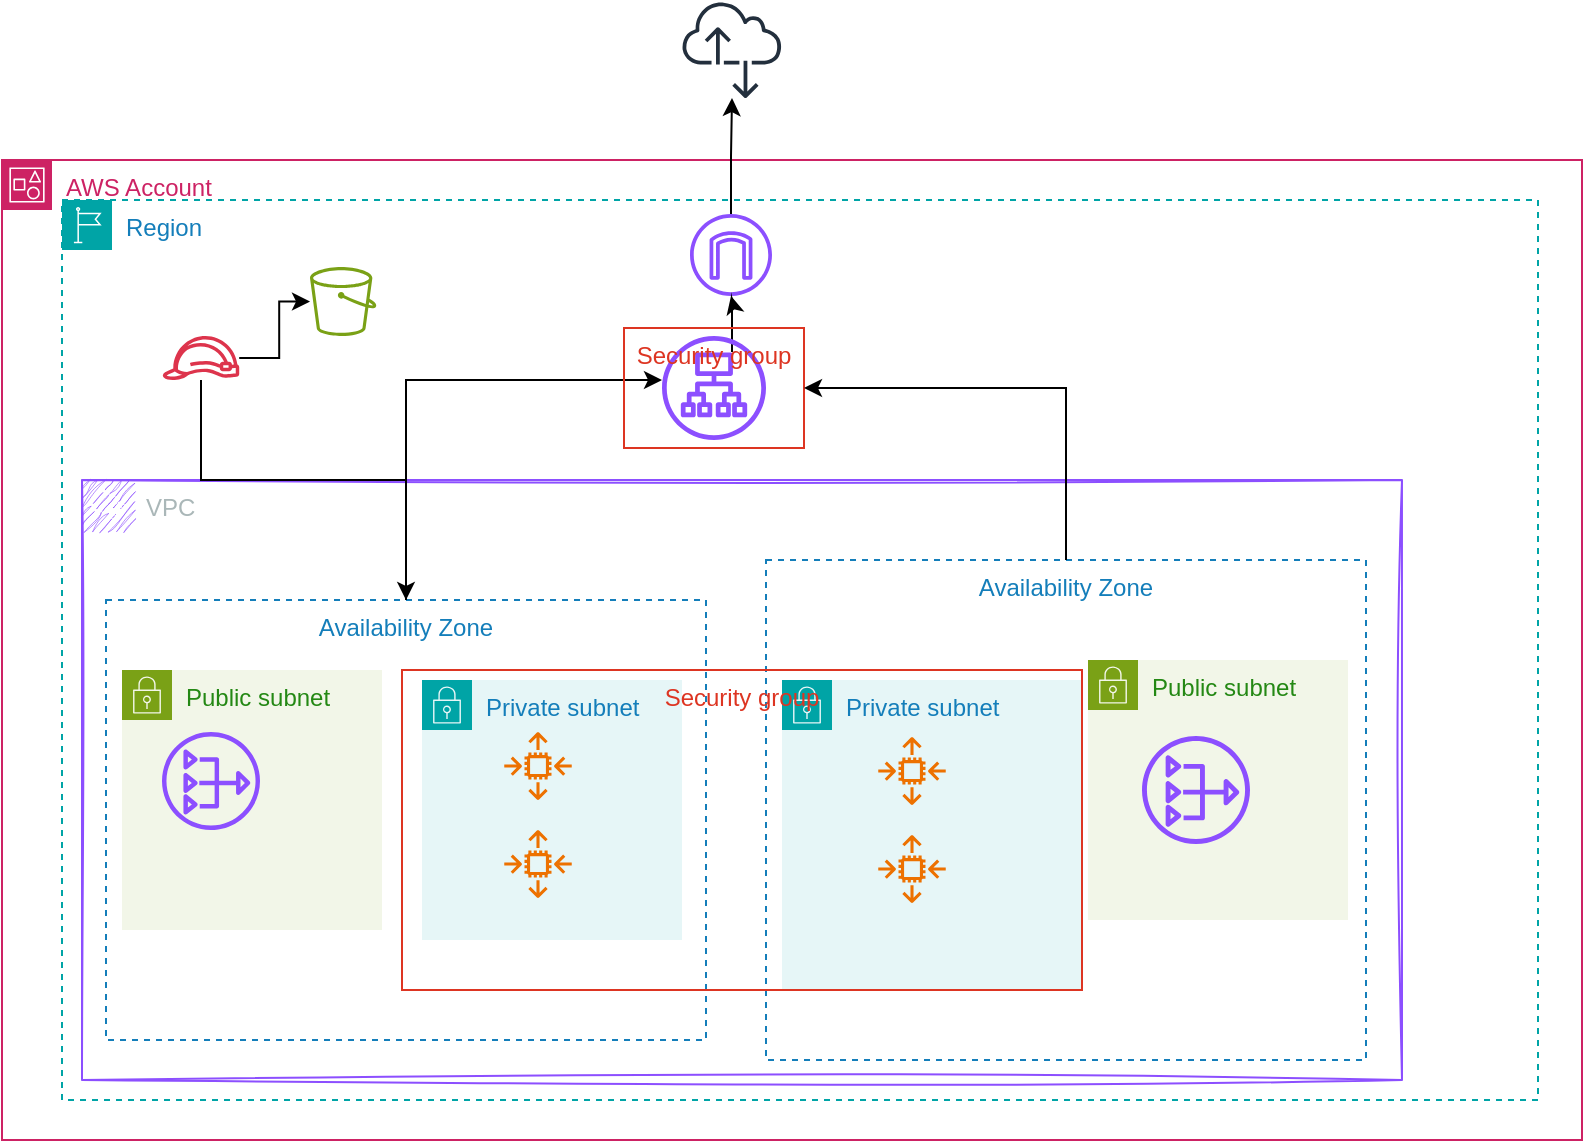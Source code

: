 <mxfile version="24.6.5" type="device">
  <diagram name="Page-1" id="e5iBpyE3qVsb6jmThmoV">
    <mxGraphModel dx="786" dy="1674" grid="1" gridSize="10" guides="1" tooltips="1" connect="1" arrows="1" fold="1" page="1" pageScale="1" pageWidth="827" pageHeight="1169" math="0" shadow="0">
      <root>
        <mxCell id="0" />
        <mxCell id="1" parent="0" />
        <mxCell id="EQfn_xjMeJB50VOaj9TZ-2" value="AWS Account" style="points=[[0,0],[0.25,0],[0.5,0],[0.75,0],[1,0],[1,0.25],[1,0.5],[1,0.75],[1,1],[0.75,1],[0.5,1],[0.25,1],[0,1],[0,0.75],[0,0.5],[0,0.25]];outlineConnect=0;gradientColor=none;html=1;whiteSpace=wrap;fontSize=12;fontStyle=0;container=1;pointerEvents=0;collapsible=0;recursiveResize=0;shape=mxgraph.aws4.group;grIcon=mxgraph.aws4.group_account;strokeColor=#CD2264;fillColor=none;verticalAlign=top;align=left;spacingLeft=30;fontColor=#CD2264;dashed=0;" parent="1" vertex="1">
          <mxGeometry x="90" y="70" width="790" height="490" as="geometry" />
        </mxCell>
        <mxCell id="EQfn_xjMeJB50VOaj9TZ-5" value="Region" style="points=[[0,0],[0.25,0],[0.5,0],[0.75,0],[1,0],[1,0.25],[1,0.5],[1,0.75],[1,1],[0.75,1],[0.5,1],[0.25,1],[0,1],[0,0.75],[0,0.5],[0,0.25]];outlineConnect=0;gradientColor=none;html=1;whiteSpace=wrap;fontSize=12;fontStyle=0;container=1;pointerEvents=0;collapsible=0;recursiveResize=0;shape=mxgraph.aws4.group;grIcon=mxgraph.aws4.group_region;strokeColor=#00A4A6;fillColor=none;verticalAlign=top;align=left;spacingLeft=30;fontColor=#147EBA;dashed=1;" parent="1" vertex="1">
          <mxGeometry x="120" y="90" width="738" height="450" as="geometry" />
        </mxCell>
        <mxCell id="EQfn_xjMeJB50VOaj9TZ-7" value="VPC" style="points=[[0,0],[0.25,0],[0.5,0],[0.75,0],[1,0],[1,0.25],[1,0.5],[1,0.75],[1,1],[0.75,1],[0.5,1],[0.25,1],[0,1],[0,0.75],[0,0.5],[0,0.25]];outlineConnect=0;gradientColor=none;html=1;whiteSpace=wrap;fontSize=12;fontStyle=0;container=1;pointerEvents=0;collapsible=0;recursiveResize=0;shape=mxgraph.aws4.group;grIcon=mxgraph.aws4.group_vpc2;strokeColor=#8C4FFF;fillColor=none;verticalAlign=top;align=left;spacingLeft=30;fontColor=#AAB7B8;dashed=0;sketch=1;curveFitting=1;jiggle=2;" parent="EQfn_xjMeJB50VOaj9TZ-5" vertex="1">
          <mxGeometry x="10" y="140" width="660" height="300" as="geometry" />
        </mxCell>
        <mxCell id="EQfn_xjMeJB50VOaj9TZ-22" value="Availability Zone" style="fillColor=none;strokeColor=#147EBA;dashed=1;verticalAlign=top;fontStyle=0;fontColor=#147EBA;whiteSpace=wrap;html=1;" parent="EQfn_xjMeJB50VOaj9TZ-7" vertex="1">
          <mxGeometry x="342" y="40" width="300" height="250" as="geometry" />
        </mxCell>
        <mxCell id="EQfn_xjMeJB50VOaj9TZ-26" value="Availability Zone" style="fillColor=none;strokeColor=#147EBA;dashed=1;verticalAlign=top;fontStyle=0;fontColor=#147EBA;whiteSpace=wrap;html=1;" parent="EQfn_xjMeJB50VOaj9TZ-7" vertex="1">
          <mxGeometry x="12" y="60" width="300" height="220" as="geometry" />
        </mxCell>
        <mxCell id="EQfn_xjMeJB50VOaj9TZ-32" value="Public subnet" style="points=[[0,0],[0.25,0],[0.5,0],[0.75,0],[1,0],[1,0.25],[1,0.5],[1,0.75],[1,1],[0.75,1],[0.5,1],[0.25,1],[0,1],[0,0.75],[0,0.5],[0,0.25]];outlineConnect=0;gradientColor=none;html=1;whiteSpace=wrap;fontSize=12;fontStyle=0;container=1;pointerEvents=0;collapsible=0;recursiveResize=0;shape=mxgraph.aws4.group;grIcon=mxgraph.aws4.group_security_group;grStroke=0;strokeColor=#7AA116;fillColor=#F2F6E8;verticalAlign=top;align=left;spacingLeft=30;fontColor=#248814;dashed=0;" parent="EQfn_xjMeJB50VOaj9TZ-7" vertex="1">
          <mxGeometry x="20" y="95" width="130" height="130" as="geometry" />
        </mxCell>
        <mxCell id="EQfn_xjMeJB50VOaj9TZ-37" value="" style="sketch=0;outlineConnect=0;fontColor=#232F3E;gradientColor=none;fillColor=#8C4FFF;strokeColor=none;dashed=0;verticalLabelPosition=bottom;verticalAlign=top;align=center;html=1;fontSize=12;fontStyle=0;aspect=fixed;pointerEvents=1;shape=mxgraph.aws4.nat_gateway;" parent="EQfn_xjMeJB50VOaj9TZ-32" vertex="1">
          <mxGeometry x="20" y="31" width="49" height="49" as="geometry" />
        </mxCell>
        <mxCell id="EQfn_xjMeJB50VOaj9TZ-33" value="Public subnet" style="points=[[0,0],[0.25,0],[0.5,0],[0.75,0],[1,0],[1,0.25],[1,0.5],[1,0.75],[1,1],[0.75,1],[0.5,1],[0.25,1],[0,1],[0,0.75],[0,0.5],[0,0.25]];outlineConnect=0;gradientColor=none;html=1;whiteSpace=wrap;fontSize=12;fontStyle=0;container=1;pointerEvents=0;collapsible=0;recursiveResize=0;shape=mxgraph.aws4.group;grIcon=mxgraph.aws4.group_security_group;grStroke=0;strokeColor=#7AA116;fillColor=#F2F6E8;verticalAlign=top;align=left;spacingLeft=30;fontColor=#248814;dashed=0;" parent="EQfn_xjMeJB50VOaj9TZ-7" vertex="1">
          <mxGeometry x="503" y="90" width="130" height="130" as="geometry" />
        </mxCell>
        <mxCell id="EQfn_xjMeJB50VOaj9TZ-38" value="" style="sketch=0;outlineConnect=0;fontColor=#232F3E;gradientColor=none;fillColor=#8C4FFF;strokeColor=none;dashed=0;verticalLabelPosition=bottom;verticalAlign=top;align=center;html=1;fontSize=12;fontStyle=0;aspect=fixed;pointerEvents=1;shape=mxgraph.aws4.nat_gateway;" parent="EQfn_xjMeJB50VOaj9TZ-33" vertex="1">
          <mxGeometry x="27" y="38" width="54" height="54" as="geometry" />
        </mxCell>
        <mxCell id="EQfn_xjMeJB50VOaj9TZ-34" value="Private subnet" style="points=[[0,0],[0.25,0],[0.5,0],[0.75,0],[1,0],[1,0.25],[1,0.5],[1,0.75],[1,1],[0.75,1],[0.5,1],[0.25,1],[0,1],[0,0.75],[0,0.5],[0,0.25]];outlineConnect=0;gradientColor=none;html=1;whiteSpace=wrap;fontSize=12;fontStyle=0;container=1;pointerEvents=0;collapsible=0;recursiveResize=0;shape=mxgraph.aws4.group;grIcon=mxgraph.aws4.group_security_group;grStroke=0;strokeColor=#00A4A6;fillColor=#E6F6F7;verticalAlign=top;align=left;spacingLeft=30;fontColor=#147EBA;dashed=0;" parent="EQfn_xjMeJB50VOaj9TZ-7" vertex="1">
          <mxGeometry x="170" y="100" width="130" height="130" as="geometry" />
        </mxCell>
        <mxCell id="YSHGjx2WMdUgYgXwPlbx-1" value="" style="sketch=0;outlineConnect=0;fontColor=#232F3E;gradientColor=none;fillColor=#ED7100;strokeColor=none;dashed=0;verticalLabelPosition=bottom;verticalAlign=top;align=center;html=1;fontSize=12;fontStyle=0;aspect=fixed;pointerEvents=1;shape=mxgraph.aws4.auto_scaling2;" vertex="1" parent="EQfn_xjMeJB50VOaj9TZ-34">
          <mxGeometry x="41" y="26" width="34" height="34" as="geometry" />
        </mxCell>
        <mxCell id="YSHGjx2WMdUgYgXwPlbx-2" value="" style="sketch=0;outlineConnect=0;fontColor=#232F3E;gradientColor=none;fillColor=#ED7100;strokeColor=none;dashed=0;verticalLabelPosition=bottom;verticalAlign=top;align=center;html=1;fontSize=12;fontStyle=0;aspect=fixed;pointerEvents=1;shape=mxgraph.aws4.auto_scaling2;" vertex="1" parent="EQfn_xjMeJB50VOaj9TZ-34">
          <mxGeometry x="41" y="75" width="34" height="34" as="geometry" />
        </mxCell>
        <mxCell id="EQfn_xjMeJB50VOaj9TZ-36" value="Private subnet" style="points=[[0,0],[0.25,0],[0.5,0],[0.75,0],[1,0],[1,0.25],[1,0.5],[1,0.75],[1,1],[0.75,1],[0.5,1],[0.25,1],[0,1],[0,0.75],[0,0.5],[0,0.25]];outlineConnect=0;gradientColor=none;html=1;whiteSpace=wrap;fontSize=12;fontStyle=0;container=1;pointerEvents=0;collapsible=0;recursiveResize=0;shape=mxgraph.aws4.group;grIcon=mxgraph.aws4.group_security_group;grStroke=0;strokeColor=#00A4A6;fillColor=#E6F6F7;verticalAlign=top;align=left;spacingLeft=30;fontColor=#147EBA;dashed=0;" parent="EQfn_xjMeJB50VOaj9TZ-7" vertex="1">
          <mxGeometry x="350" y="100" width="150" height="155" as="geometry" />
        </mxCell>
        <mxCell id="YSHGjx2WMdUgYgXwPlbx-3" value="" style="sketch=0;outlineConnect=0;fontColor=#232F3E;gradientColor=none;fillColor=#ED7100;strokeColor=none;dashed=0;verticalLabelPosition=bottom;verticalAlign=top;align=center;html=1;fontSize=12;fontStyle=0;aspect=fixed;pointerEvents=1;shape=mxgraph.aws4.auto_scaling2;" vertex="1" parent="EQfn_xjMeJB50VOaj9TZ-36">
          <mxGeometry x="48" y="28.5" width="34" height="34" as="geometry" />
        </mxCell>
        <mxCell id="YSHGjx2WMdUgYgXwPlbx-4" value="" style="sketch=0;outlineConnect=0;fontColor=#232F3E;gradientColor=none;fillColor=#ED7100;strokeColor=none;dashed=0;verticalLabelPosition=bottom;verticalAlign=top;align=center;html=1;fontSize=12;fontStyle=0;aspect=fixed;pointerEvents=1;shape=mxgraph.aws4.auto_scaling2;" vertex="1" parent="EQfn_xjMeJB50VOaj9TZ-36">
          <mxGeometry x="48" y="77.5" width="34" height="34" as="geometry" />
        </mxCell>
        <mxCell id="EQfn_xjMeJB50VOaj9TZ-67" value="Security group" style="fillColor=none;strokeColor=#DD3522;verticalAlign=top;fontStyle=0;fontColor=#DD3522;whiteSpace=wrap;html=1;" parent="EQfn_xjMeJB50VOaj9TZ-36" vertex="1">
          <mxGeometry x="-190" y="-5" width="340" height="160" as="geometry" />
        </mxCell>
        <mxCell id="EQfn_xjMeJB50VOaj9TZ-30" value="" style="sketch=0;outlineConnect=0;fontColor=#232F3E;gradientColor=none;fillColor=#8C4FFF;strokeColor=none;dashed=0;verticalLabelPosition=bottom;verticalAlign=top;align=center;html=1;fontSize=12;fontStyle=0;aspect=fixed;pointerEvents=1;shape=mxgraph.aws4.internet_gateway;" parent="EQfn_xjMeJB50VOaj9TZ-5" vertex="1">
          <mxGeometry x="314" y="7" width="41" height="41" as="geometry" />
        </mxCell>
        <mxCell id="EQfn_xjMeJB50VOaj9TZ-45" value="" style="sketch=0;outlineConnect=0;fontColor=#232F3E;gradientColor=none;fillColor=#7AA116;strokeColor=none;dashed=0;verticalLabelPosition=bottom;verticalAlign=top;align=center;html=1;fontSize=12;fontStyle=0;aspect=fixed;pointerEvents=1;shape=mxgraph.aws4.bucket;" parent="EQfn_xjMeJB50VOaj9TZ-5" vertex="1">
          <mxGeometry x="124" y="33.5" width="33.18" height="34.5" as="geometry" />
        </mxCell>
        <mxCell id="EQfn_xjMeJB50VOaj9TZ-60" style="edgeStyle=orthogonalEdgeStyle;rounded=0;orthogonalLoop=1;jettySize=auto;html=1;exitX=0.5;exitY=0;exitDx=0;exitDy=0;exitPerimeter=0;" parent="EQfn_xjMeJB50VOaj9TZ-5" target="EQfn_xjMeJB50VOaj9TZ-30" edge="1">
          <mxGeometry relative="1" as="geometry">
            <mxPoint x="335" y="76" as="sourcePoint" />
            <Array as="points">
              <mxPoint x="335" y="50" />
            </Array>
          </mxGeometry>
        </mxCell>
        <mxCell id="EQfn_xjMeJB50VOaj9TZ-58" style="edgeStyle=orthogonalEdgeStyle;rounded=0;orthogonalLoop=1;jettySize=auto;html=1;" parent="EQfn_xjMeJB50VOaj9TZ-5" source="EQfn_xjMeJB50VOaj9TZ-26" target="EQfn_xjMeJB50VOaj9TZ-71" edge="1">
          <mxGeometry relative="1" as="geometry">
            <mxPoint x="310" y="88.5" as="targetPoint" />
            <Array as="points">
              <mxPoint x="172" y="90" />
            </Array>
          </mxGeometry>
        </mxCell>
        <mxCell id="EQfn_xjMeJB50VOaj9TZ-71" value="" style="sketch=0;outlineConnect=0;fontColor=#232F3E;gradientColor=none;fillColor=#8C4FFF;strokeColor=none;dashed=0;verticalLabelPosition=bottom;verticalAlign=top;align=center;html=1;fontSize=12;fontStyle=0;aspect=fixed;pointerEvents=1;shape=mxgraph.aws4.application_load_balancer;" parent="EQfn_xjMeJB50VOaj9TZ-5" vertex="1">
          <mxGeometry x="300" y="68" width="52" height="52" as="geometry" />
        </mxCell>
        <mxCell id="EQfn_xjMeJB50VOaj9TZ-73" value="Security group" style="fillColor=none;strokeColor=#DD3522;verticalAlign=top;fontStyle=0;fontColor=#DD3522;whiteSpace=wrap;html=1;" parent="EQfn_xjMeJB50VOaj9TZ-5" vertex="1">
          <mxGeometry x="281" y="64" width="90" height="60" as="geometry" />
        </mxCell>
        <mxCell id="EQfn_xjMeJB50VOaj9TZ-74" value="" style="edgeStyle=orthogonalEdgeStyle;rounded=0;orthogonalLoop=1;jettySize=auto;html=1;entryX=1;entryY=0.5;entryDx=0;entryDy=0;entryPerimeter=0;" parent="EQfn_xjMeJB50VOaj9TZ-5" source="EQfn_xjMeJB50VOaj9TZ-22" target="EQfn_xjMeJB50VOaj9TZ-73" edge="1">
          <mxGeometry relative="1" as="geometry">
            <mxPoint x="622" y="270" as="sourcePoint" />
            <mxPoint x="472" y="184" as="targetPoint" />
          </mxGeometry>
        </mxCell>
        <mxCell id="EQfn_xjMeJB50VOaj9TZ-76" value="" style="edgeStyle=orthogonalEdgeStyle;rounded=0;orthogonalLoop=1;jettySize=auto;html=1;" parent="EQfn_xjMeJB50VOaj9TZ-5" source="EQfn_xjMeJB50VOaj9TZ-75" target="EQfn_xjMeJB50VOaj9TZ-26" edge="1">
          <mxGeometry relative="1" as="geometry">
            <Array as="points">
              <mxPoint x="70" y="140" />
              <mxPoint x="172" y="140" />
            </Array>
          </mxGeometry>
        </mxCell>
        <mxCell id="EQfn_xjMeJB50VOaj9TZ-78" style="edgeStyle=orthogonalEdgeStyle;rounded=0;orthogonalLoop=1;jettySize=auto;html=1;" parent="EQfn_xjMeJB50VOaj9TZ-5" source="EQfn_xjMeJB50VOaj9TZ-75" target="EQfn_xjMeJB50VOaj9TZ-45" edge="1">
          <mxGeometry relative="1" as="geometry" />
        </mxCell>
        <mxCell id="EQfn_xjMeJB50VOaj9TZ-75" value="" style="sketch=0;outlineConnect=0;fontColor=#232F3E;gradientColor=none;fillColor=#DD344C;strokeColor=none;dashed=0;verticalLabelPosition=bottom;verticalAlign=top;align=center;html=1;fontSize=12;fontStyle=0;aspect=fixed;pointerEvents=1;shape=mxgraph.aws4.role;" parent="EQfn_xjMeJB50VOaj9TZ-5" vertex="1">
          <mxGeometry x="50" y="68" width="39" height="22" as="geometry" />
        </mxCell>
        <mxCell id="EQfn_xjMeJB50VOaj9TZ-31" value="" style="sketch=0;outlineConnect=0;fontColor=#232F3E;gradientColor=none;fillColor=#232F3D;strokeColor=none;dashed=0;verticalLabelPosition=bottom;verticalAlign=top;align=center;html=1;fontSize=12;fontStyle=0;aspect=fixed;pointerEvents=1;shape=mxgraph.aws4.internet_alt2;" parent="1" vertex="1">
          <mxGeometry x="430" y="-10" width="50" height="50" as="geometry" />
        </mxCell>
        <mxCell id="EQfn_xjMeJB50VOaj9TZ-64" style="edgeStyle=orthogonalEdgeStyle;rounded=0;orthogonalLoop=1;jettySize=auto;html=1;" parent="1" source="EQfn_xjMeJB50VOaj9TZ-30" target="EQfn_xjMeJB50VOaj9TZ-31" edge="1">
          <mxGeometry relative="1" as="geometry" />
        </mxCell>
      </root>
    </mxGraphModel>
  </diagram>
</mxfile>
